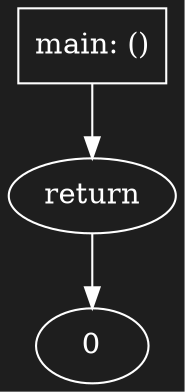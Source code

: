 digraph {
graph [bgcolor = "#1E1E1E";];
node [color = white; fontcolor = white;];
edge [color = white; fontcolor = white;];
func_decl1[label="main: ()";shape=box;];
lit1[label="0";];
ret1[label="return";];ret1->lit1;
func_decl1->ret1;
}

